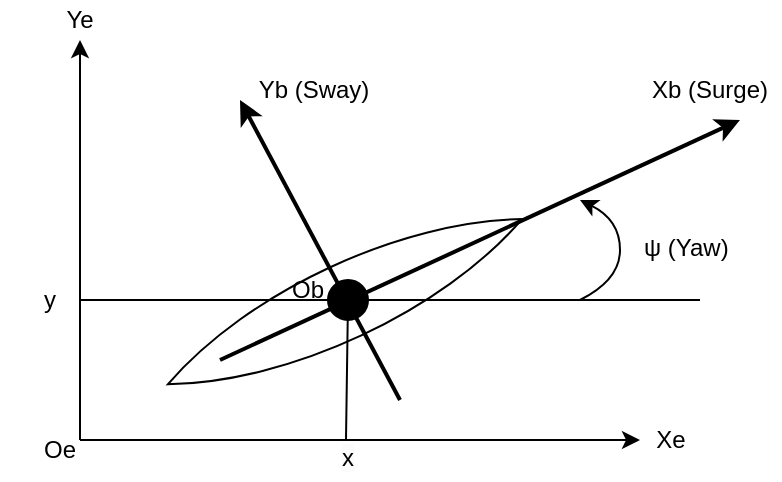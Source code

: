 <mxfile version="20.8.16" type="device"><diagram name="Page-1" id="v2hdUEdSFeyFFLohWVbG"><mxGraphModel dx="398" dy="215" grid="1" gridSize="10" guides="1" tooltips="1" connect="1" arrows="1" fold="1" page="1" pageScale="1" pageWidth="827" pageHeight="1169" math="0" shadow="0"><root><mxCell id="0"/><mxCell id="1" parent="0"/><mxCell id="gHOBj1Nc-U3B4dg3Podx-1" value="" style="endArrow=classic;html=1;rounded=0;" edge="1" parent="1"><mxGeometry width="50" height="50" relative="1" as="geometry"><mxPoint x="280" y="440" as="sourcePoint"/><mxPoint x="280" y="240" as="targetPoint"/></mxGeometry></mxCell><mxCell id="gHOBj1Nc-U3B4dg3Podx-2" value="" style="endArrow=classic;html=1;rounded=0;" edge="1" parent="1"><mxGeometry width="50" height="50" relative="1" as="geometry"><mxPoint x="280" y="440" as="sourcePoint"/><mxPoint x="560" y="440" as="targetPoint"/></mxGeometry></mxCell><mxCell id="gHOBj1Nc-U3B4dg3Podx-3" value="" style="whiteSpace=wrap;html=1;shape=mxgraph.basic.pointed_oval;direction=south;rotation=-25;" vertex="1" parent="1"><mxGeometry x="314.73" y="345.87" width="195.5" height="50" as="geometry"/></mxCell><mxCell id="gHOBj1Nc-U3B4dg3Podx-4" value="" style="endArrow=none;html=1;rounded=0;startArrow=none;" edge="1" parent="1" source="gHOBj1Nc-U3B4dg3Podx-6"><mxGeometry width="50" height="50" relative="1" as="geometry"><mxPoint x="413" y="440" as="sourcePoint"/><mxPoint x="413" y="370" as="targetPoint"/></mxGeometry></mxCell><mxCell id="gHOBj1Nc-U3B4dg3Podx-5" value="" style="endArrow=none;html=1;rounded=0;" edge="1" parent="1"><mxGeometry width="50" height="50" relative="1" as="geometry"><mxPoint x="280" y="370" as="sourcePoint"/><mxPoint x="590" y="370" as="targetPoint"/></mxGeometry></mxCell><mxCell id="gHOBj1Nc-U3B4dg3Podx-7" value="" style="endArrow=none;html=1;rounded=0;" edge="1" parent="1" target="gHOBj1Nc-U3B4dg3Podx-6"><mxGeometry width="50" height="50" relative="1" as="geometry"><mxPoint x="413" y="440" as="sourcePoint"/><mxPoint x="413" y="370" as="targetPoint"/></mxGeometry></mxCell><mxCell id="gHOBj1Nc-U3B4dg3Podx-6" value="" style="ellipse;whiteSpace=wrap;html=1;aspect=fixed;fillColor=#000000;" vertex="1" parent="1"><mxGeometry x="404" y="360" width="20" height="20" as="geometry"/></mxCell><mxCell id="gHOBj1Nc-U3B4dg3Podx-8" value="" style="endArrow=classic;html=1;rounded=0;strokeWidth=2;" edge="1" parent="1"><mxGeometry width="50" height="50" relative="1" as="geometry"><mxPoint x="350" y="400" as="sourcePoint"/><mxPoint x="610" y="280" as="targetPoint"/></mxGeometry></mxCell><mxCell id="gHOBj1Nc-U3B4dg3Podx-9" value="" style="endArrow=classic;html=1;rounded=0;strokeWidth=2;" edge="1" parent="1"><mxGeometry width="50" height="50" relative="1" as="geometry"><mxPoint x="440" y="420" as="sourcePoint"/><mxPoint x="360" y="270" as="targetPoint"/></mxGeometry></mxCell><mxCell id="gHOBj1Nc-U3B4dg3Podx-10" value="Yb (Sway)" style="text;strokeColor=none;align=center;fillColor=none;html=1;verticalAlign=middle;whiteSpace=wrap;rounded=0;" vertex="1" parent="1"><mxGeometry x="364" y="250" width="66" height="30" as="geometry"/></mxCell><mxCell id="gHOBj1Nc-U3B4dg3Podx-11" value="Xb (Surge)" style="text;strokeColor=none;align=center;fillColor=none;html=1;verticalAlign=middle;whiteSpace=wrap;rounded=0;" vertex="1" parent="1"><mxGeometry x="560" y="250" width="70" height="30" as="geometry"/></mxCell><mxCell id="gHOBj1Nc-U3B4dg3Podx-12" value="" style="curved=1;endArrow=classic;html=1;rounded=0;" edge="1" parent="1"><mxGeometry width="50" height="50" relative="1" as="geometry"><mxPoint x="530" y="370" as="sourcePoint"/><mxPoint x="530" y="320" as="targetPoint"/><Array as="points"><mxPoint x="550" y="360"/><mxPoint x="550" y="330"/></Array></mxGeometry></mxCell><mxCell id="gHOBj1Nc-U3B4dg3Podx-13" value="&lt;span dir=&quot;ltr&quot; role=&quot;presentation&quot; style=&quot;left: 364.419px; top: 127.723px; font-family: sans-serif;&quot;&gt;&lt;font style=&quot;font-size: 12px;&quot;&gt;ψ (Yaw)&lt;/font&gt;&lt;/span&gt;" style="text;whiteSpace=wrap;html=1;" vertex="1" parent="1"><mxGeometry x="560" y="330" width="50" height="20" as="geometry"/></mxCell><mxCell id="gHOBj1Nc-U3B4dg3Podx-15" value="Xe" style="text;strokeColor=none;align=center;fillColor=none;html=1;verticalAlign=middle;whiteSpace=wrap;rounded=0;fontSize=12;" vertex="1" parent="1"><mxGeometry x="552.5" y="430" width="45" height="20" as="geometry"/></mxCell><mxCell id="gHOBj1Nc-U3B4dg3Podx-16" value="Ye" style="text;strokeColor=none;align=center;fillColor=none;html=1;verticalAlign=middle;whiteSpace=wrap;rounded=0;fontSize=12;" vertex="1" parent="1"><mxGeometry x="260" y="220" width="40" height="20" as="geometry"/></mxCell><mxCell id="gHOBj1Nc-U3B4dg3Podx-17" value="y" style="text;strokeColor=none;align=center;fillColor=none;html=1;verticalAlign=middle;whiteSpace=wrap;rounded=0;fontSize=12;" vertex="1" parent="1"><mxGeometry x="250" y="360" width="30" height="20" as="geometry"/></mxCell><mxCell id="gHOBj1Nc-U3B4dg3Podx-18" value="&lt;span style=&quot;color: rgb(0, 0, 0); font-family: Helvetica; font-size: 12px; font-style: normal; font-variant-ligatures: normal; font-variant-caps: normal; font-weight: 400; letter-spacing: normal; orphans: 2; text-align: center; text-indent: 0px; text-transform: none; widows: 2; word-spacing: 0px; -webkit-text-stroke-width: 0px; background-color: rgb(251, 251, 251); text-decoration-thickness: initial; text-decoration-style: initial; text-decoration-color: initial; float: none; display: inline !important;&quot;&gt;x&lt;/span&gt;" style="text;whiteSpace=wrap;html=1;fontSize=12;" vertex="1" parent="1"><mxGeometry x="409" y="435" width="10" height="10" as="geometry"/></mxCell><mxCell id="gHOBj1Nc-U3B4dg3Podx-20" value="Oe" style="text;strokeColor=none;align=center;fillColor=none;html=1;verticalAlign=middle;whiteSpace=wrap;rounded=0;fontSize=12;" vertex="1" parent="1"><mxGeometry x="240" y="430" width="60" height="30" as="geometry"/></mxCell><mxCell id="gHOBj1Nc-U3B4dg3Podx-21" value="Ob" style="text;strokeColor=none;align=center;fillColor=none;html=1;verticalAlign=middle;whiteSpace=wrap;rounded=0;fontSize=12;" vertex="1" parent="1"><mxGeometry x="364" y="350" width="60" height="30" as="geometry"/></mxCell></root></mxGraphModel></diagram></mxfile>